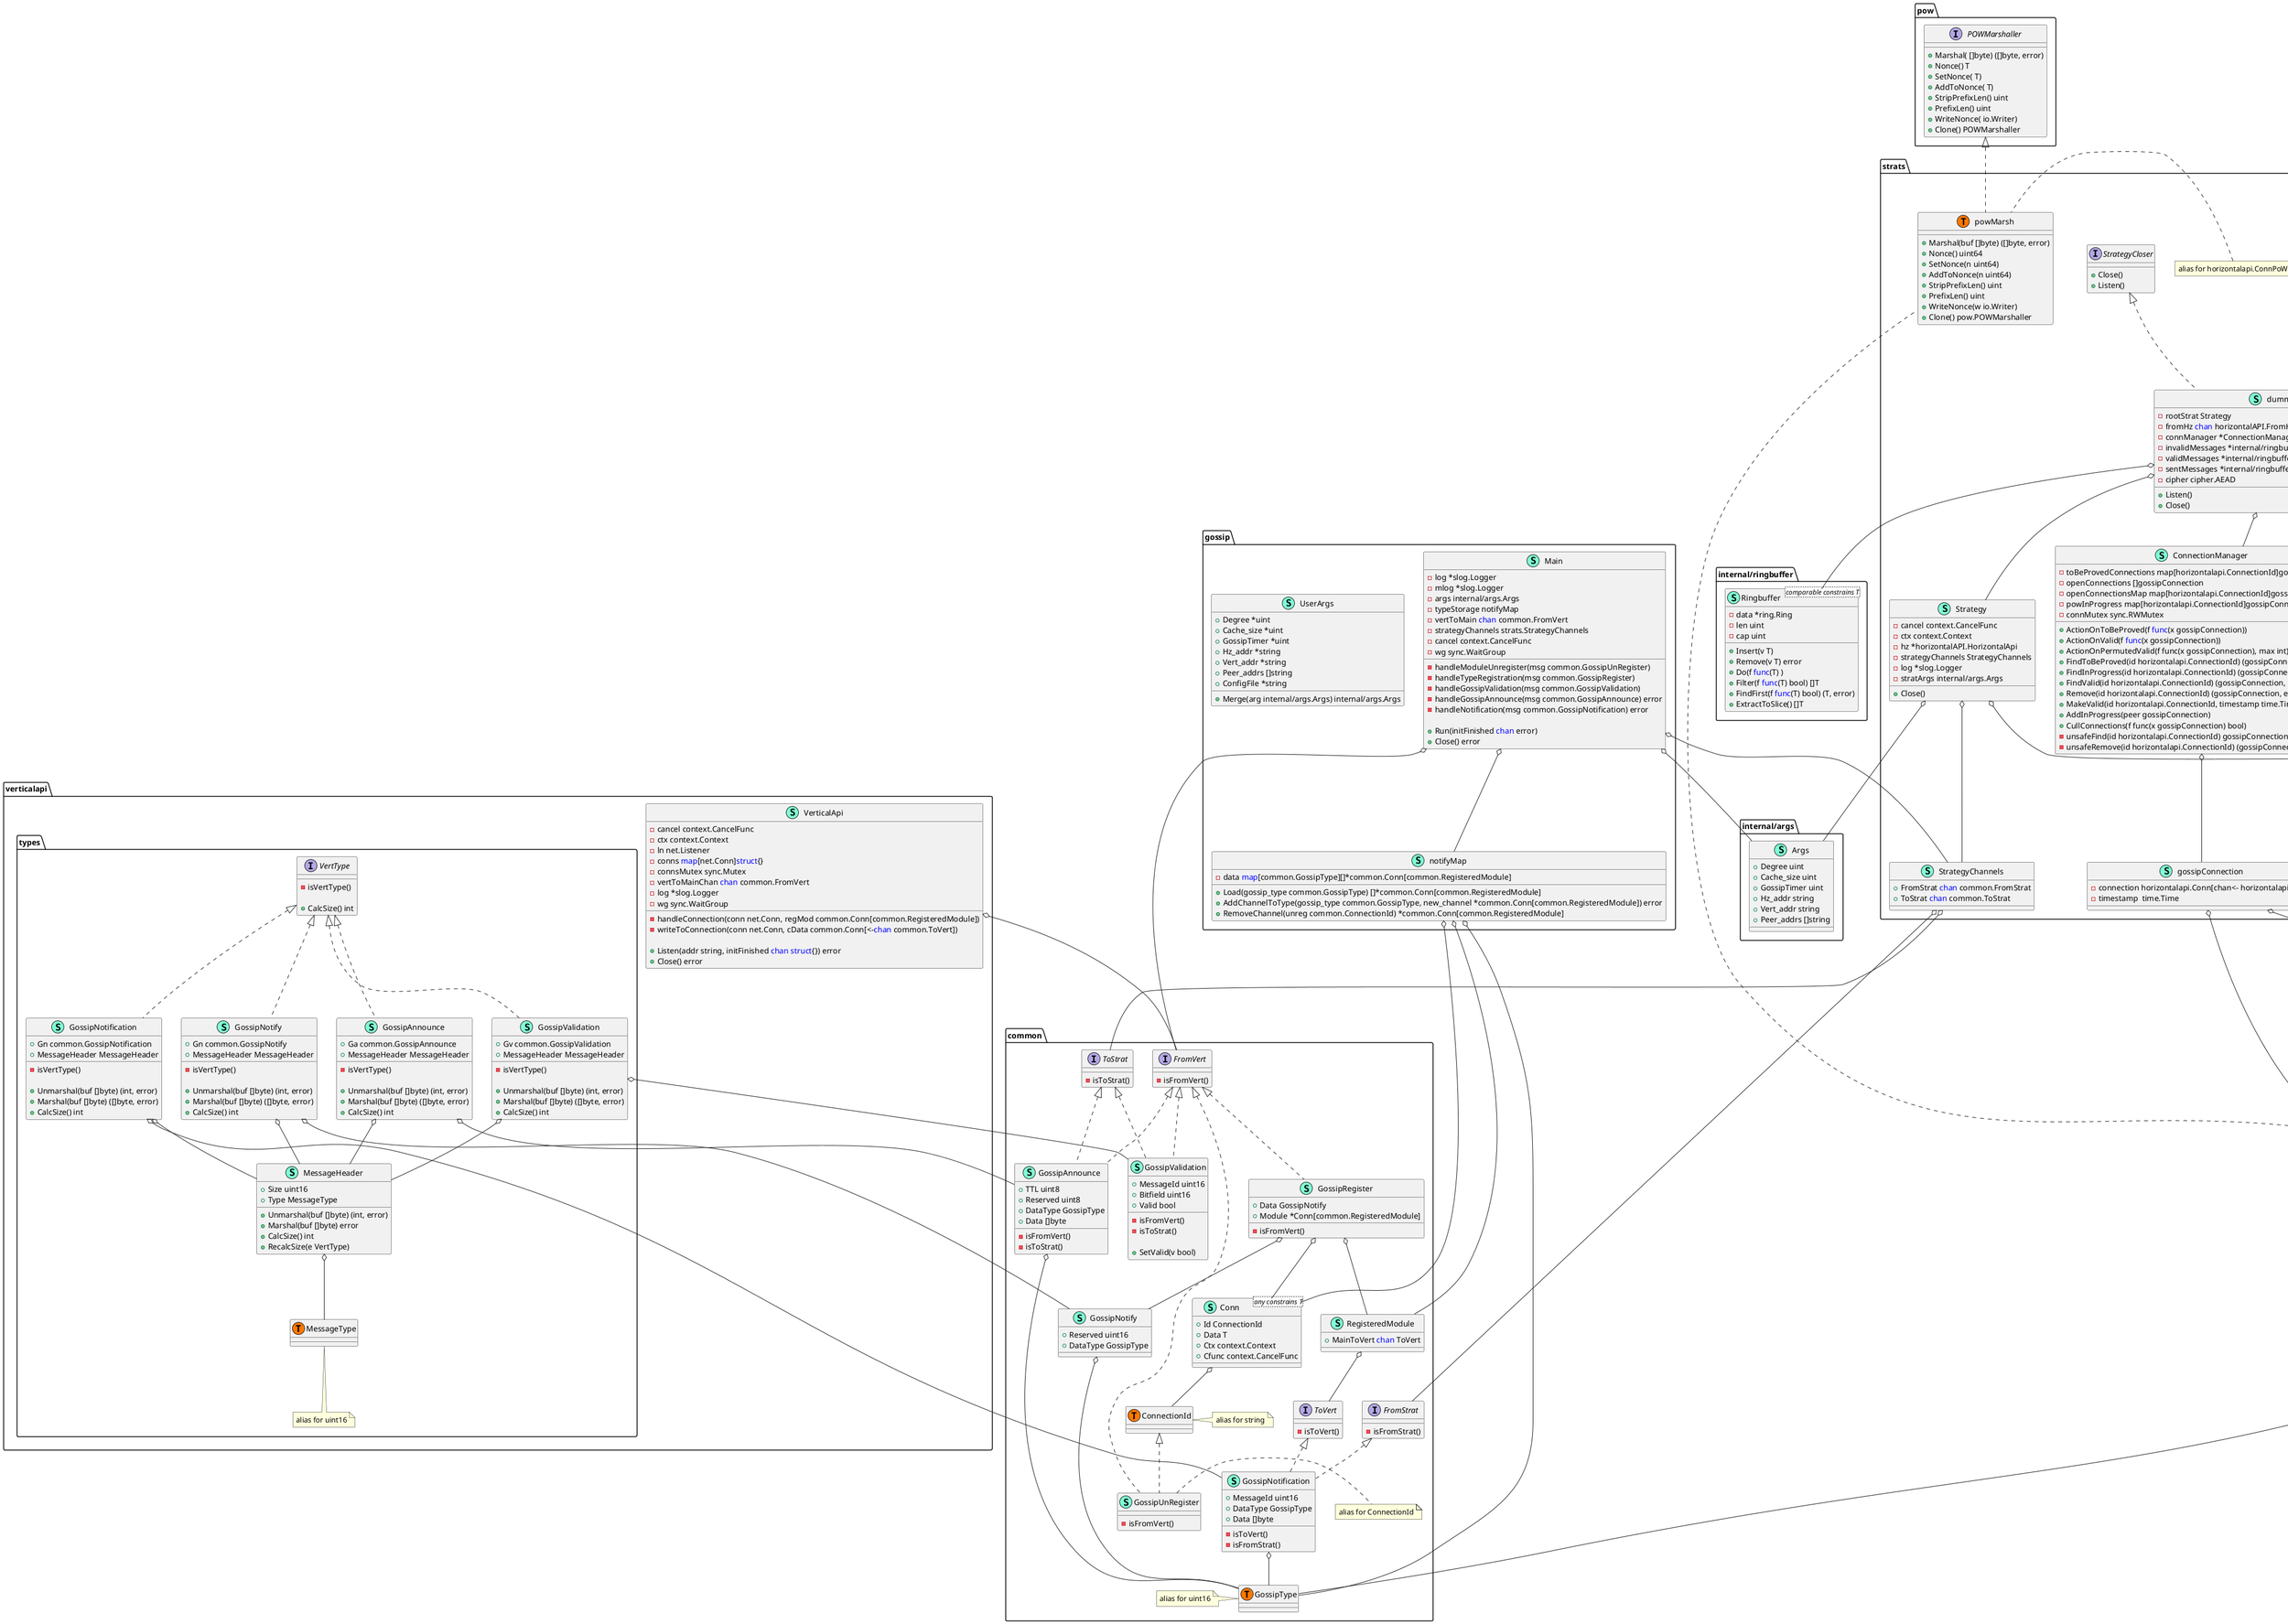 @startuml

left to right direction

namespace verticalapi {
	namespace types {
		class GossipAnnounce << (S,Aquamarine) >> {
			+ Ga common.GossipAnnounce
				+ MessageHeader MessageHeader

				- isVertType() 

				+ Unmarshal(buf []byte) (int, error)
				+ Marshal(buf []byte) ([]byte, error)
				+ CalcSize() int

		}
		class GossipNotification << (S,Aquamarine) >> {
			+ Gn common.GossipNotification
				+ MessageHeader MessageHeader

				- isVertType() 

				+ Unmarshal(buf []byte) (int, error)
				+ Marshal(buf []byte) ([]byte, error)
				+ CalcSize() int

		}
		class GossipNotify << (S,Aquamarine) >> {
			+ Gn common.GossipNotify
				+ MessageHeader MessageHeader

				- isVertType() 

				+ Unmarshal(buf []byte) (int, error)
				+ Marshal(buf []byte) ([]byte, error)
				+ CalcSize() int

		}
		class GossipValidation << (S,Aquamarine) >> {
			+ Gv common.GossipValidation
				+ MessageHeader MessageHeader

				- isVertType() 

				+ Unmarshal(buf []byte) (int, error)
				+ Marshal(buf []byte) ([]byte, error)
				+ CalcSize() int

		}
		class MessageHeader << (S,Aquamarine) >> {
			+ Size uint16
				+ Type MessageType

				+ Unmarshal(buf []byte) (int, error)
				+ Marshal(buf []byte) error
				+ CalcSize() int
				+ RecalcSize(e VertType) 

		}
		interface VertType  {
			- isVertType() 

				+ CalcSize() int

		}
		class MessageType << (T, #FF7700) >>  {
		}
		note right
			alias for uint16
		end note
	}
	class VerticalApi << (S,Aquamarine) >> {
		- cancel context.CancelFunc
			- ctx context.Context
			- ln net.Listener
			- conns <font color=blue>map</font>[net.Conn]<font color=blue>struct</font>{}
		- connsMutex sync.Mutex
			- vertToMainChan <font color=blue>chan</font> common.FromVert
			- log *slog.Logger
			- wg sync.WaitGroup

			- handleConnection(conn net.Conn, regMod common.Conn[common.RegisteredModule]) 
			- writeToConnection(conn net.Conn, cData common.Conn[<-<font color=blue>chan</font> common.ToVert]) 

			+ Listen(addr string, initFinished <font color=blue>chan</font> <font color=blue>struct</font>{}) error
			+ Close() error

	}
}

"verticalapi.types.VertType" <|.. "verticalapi.types.GossipAnnounce"
"verticalapi.types.VertType" <|.. "verticalapi.types.GossipNotification"
"verticalapi.types.VertType" <|.. "verticalapi.types.GossipNotify"
"verticalapi.types.VertType" <|.. "verticalapi.types.GossipValidation"

"verticalapi.types.GossipAnnounce" o-- "common.GossipAnnounce"
"verticalapi.types.GossipAnnounce" o-- "verticalapi.types.MessageHeader"
"verticalapi.types.GossipNotification" o-- "common.GossipNotification"
"verticalapi.types.GossipNotification" o-- "verticalapi.types.MessageHeader"
"verticalapi.types.GossipNotify" o-- "common.GossipNotify"
"verticalapi.types.GossipNotify" o-- "verticalapi.types.MessageHeader"
"verticalapi.types.GossipValidation" o-- "common.GossipValidation"
"verticalapi.types.GossipValidation" o-- "verticalapi.types.MessageHeader"
"verticalapi.types.MessageHeader" o-- "verticalapi.types.MessageType"

"verticalapi.VerticalApi" o-- "common.FromVert"

namespace internal/args {
	top to bottom direction

	class Args << (S,Aquamarine) >> {
		+ Degree uint
			+ Cache_size uint
			+ GossipTimer uint
			+ Hz_addr string
			+ Vert_addr string
			+ Peer_addrs []string

	}
}

namespace common {
	top to bottom direction

	class GossipType << (T, #FF7700) >>  {
	}
	note left
		alias for uint16
	end note

	class Conn<any constrains T> << (S,Aquamarine) >> {
		+ Id ConnectionId
		+ Data T
		+ Ctx context.Context
		+ Cfunc context.CancelFunc
	}

	interface FromStrat  {
		- isFromStrat() 
	}

	interface FromVert  {
		- isFromVert() 
	}

	class GossipAnnounce << (S,Aquamarine) >> {
		+ TTL uint8
			+ Reserved uint8
			+ DataType GossipType
			+ Data []byte

			- isFromVert() 
			- isToStrat() 
	}

	class GossipNotification << (S,Aquamarine) >> {
		+ MessageId uint16
			+ DataType GossipType
			+ Data []byte

			- isToVert() 
			- isFromStrat() 
	}

	class GossipNotify << (S,Aquamarine) >> {
		+ Reserved uint16
			+ DataType GossipType
	}

	class GossipRegister << (S,Aquamarine) >> {
		+ Data GossipNotify
			+ Module *Conn[common.RegisteredModule]

			- isFromVert() 
	}

	class GossipUnRegister << (S,Aquamarine) >> {
		- isFromVert() 
	}
	note right
		alias for ConnectionId
	end note

	class GossipValidation << (S,Aquamarine) >> {
		+ MessageId uint16
			+ Bitfield uint16
			+ Valid bool

			- isFromVert() 
			- isToStrat() 

			+ SetValid(v bool) 
	}

	class RegisteredModule << (S,Aquamarine) >> {
		+ MainToVert <font color=blue>chan</font> ToVert
	}

	interface ToStrat  {
		- isToStrat() 
	}

	interface ToVert  {
		- isToVert() 
	}

	class ConnectionId << (T, #FF7700) >>  {
	}
	note right
		alias for string
	end note
}

"common.FromStrat" <|.. "common.GossipNotification"

"common.ToVert" <|.. "common.GossipNotification"

"common.FromVert" <|.. "common.GossipAnnounce"
"common.FromVert" <|.. "common.GossipRegister"
"common.FromVert" <|.. "common.GossipUnRegister"
"common.FromVert" <|.. "common.GossipValidation"

"common.ToStrat" <|.. "common.GossipAnnounce"
"common.ToStrat" <|.. "common.GossipValidation"

"common.Conn" o-- "common.ConnectionId"
"common.GossipAnnounce" o-- "common.GossipType"
"common.GossipNotification" o-- "common.GossipType"
"common.GossipNotify" o-- "common.GossipType"
"common.GossipRegister" o-- "common.Conn"
"common.GossipRegister" o-- "common.RegisteredModule"
"common.GossipRegister" o-- "common.GossipNotify"
"common.RegisteredModule" o-- "common.ToVert"

"common.ConnectionId" <|.. "common.GossipUnRegister"

namespace gossip {
	top to bottom direction

	class Main << (S,Aquamarine) >> {
		- log *slog.Logger
			- mlog *slog.Logger
			- args internal/args.Args
			- typeStorage notifyMap
			- vertToMain <font color=blue>chan</font> common.FromVert
			- strategyChannels strats.StrategyChannels
			- cancel context.CancelFunc
			- wg sync.WaitGroup

			- handleModuleUnregister(msg common.GossipUnRegister) 
			- handleTypeRegistration(msg common.GossipRegister) 
			- handleGossipValidation(msg common.GossipValidation) 
			- handleGossipAnnounce(msg common.GossipAnnounce) error
			- handleNotification(msg common.GossipNotification) error

			+ Run(initFinished <font color=blue>chan</font> error) 
			+ Close() error

	}
	class UserArgs << (S,Aquamarine) >> {
		+ Degree *uint
			+ Cache_size *uint
			+ GossipTimer *uint
			+ Hz_addr *string
			+ Vert_addr *string
			+ Peer_addrs []string
			+ ConfigFile *string

			+ Merge(arg internal/args.Args) internal/args.Args

	}
	class notifyMap << (S,Aquamarine) >> {
		- data <font color=blue>map</font>[common.GossipType][]*common.Conn[common.RegisteredModule]

		+ Load(gossip_type common.GossipType) []*common.Conn[common.RegisteredModule]
		+ AddChannelToType(gossip_type common.GossipType, new_channel *common.Conn[common.RegisteredModule]) error
		+ RemoveChannel(unreg common.ConnectionId) *common.Conn[common.RegisteredModule]

	}
}

"gossip.Main" o-- "internal/args.Args"
"gossip.Main" o-- "gossip.notifyMap"
"gossip.Main" o-- "common.FromVert"
"gossip.Main" o-- "strats.StrategyChannels"

"gossip.notifyMap" o-- "common.Conn"
"gossip.notifyMap" o-- "common.RegisteredModule"
"gossip.notifyMap" o-- "common.GossipType"

namespace internal/packetcounter {
	top to bottom direction

	class Counter << (S,Aquamarine) >> {
		- t time.Time
			- cnt uint
			- do <font color=blue>func</font>(time.Time, uint) 
			- granularity time.Duration
			- mutex sync.Mutex

			+ Add(i uint) 
			+ Finalize() 
	}
}



namespace pow {
	top to bottom direction

	interface POWMarshaller  {
		+ Marshal( []byte) ([]byte, error)
			+ Nonce() T
			+ SetNonce( T) 
			+ AddToNonce( T) 
			+ StripPrefixLen() uint
			+ PrefixLen() uint
			+ WriteNonce( io.Writer) 
			+ Clone() POWMarshaller

	}
}



namespace internal/ringbuffer {
	top to bottom direction

	class Ringbuffer<comparable constrains T> << (S,Aquamarine) >> {
		- data *ring.Ring
			- len uint
			- cap uint

			+ Insert(v T) 
			+ Remove(v T) error
			+ Do(f <font color=blue>func</font>(T) ) 
			+ Filter(f <font color=blue>func</font>(T) bool) []T
			+ FindFirst(f <font color=blue>func</font>(T) bool) (T, error)
			+ ExtractToSlice() []T

	}
}



namespace strats {
	top to bottom direction

	class gossipConnection << (S,Aquamarine) >> {
		- connection horizontalapi.Conn[chan<- horizontalapi.ToHz]
		- timestamp  time.Time
	}

	class ConnectionManager << (S,Aquamarine) >> {
		- toBeProvedConnections map[horizontalapi.ConnectionId]gossipConnection
		- openConnections []gossipConnection
		- openConnectionsMap map[horizontalapi.ConnectionId]gossipConnection
		- powInProgress map[horizontalapi.ConnectionId]gossipConnection
		- connMutex sync.RWMutex

		+ ActionOnToBeProved(f <font color=blue>func</font>(x gossipConnection))
		+ ActionOnValid(f <font color=blue>func</font>(x gossipConnection))
		+ ActionOnPermutedValid(f func(x gossipConnection), max int)
		+ FindToBeProved(id horizontalapi.ConnectionId) (gossipConnection, bool)
		+ FindInProgress(id horizontalapi.ConnectionId) (gossipConnection, bool)
		+ FindValid(id horizontalapi.ConnectionId) (gossipConnection, bool)
		+ Remove(id horizontalapi.ConnectionId) (gossipConnection, error)
		+ MakeValid(id horizontalapi.ConnectionId, timestamp time.Time)
		+ AddInProgress(peer gossipConnection)
		+ CullConnections(f func(x gossipConnection) bool)
		- unsafeFind(id horizontalapi.ConnectionId) gossipConnection
		- unsafeRemove(id horizontalapi.ConnectionId) (gossipConnection, error)
	}

	class connCookie << (S,Aquamarine) >> {
		- chall []byte
		- timestamp time.Time
		- dest horizontalapi.ConnectionId

		+ Marshal() []byte
		+ Unmarshal(buf []byte)
		+ CreateCookie(aead cipher.AEAD) []byte
	}

	class Strategy << (S,Aquamarine) >> {
		- cancel context.CancelFunc
			- ctx context.Context
			- hz *horizontalAPI.HorizontalApi
			- strategyChannels StrategyChannels
			- log *slog.Logger
			- stratArgs internal/args.Args

			+ Close() 

	}
	class StrategyChannels << (S,Aquamarine) >> {
		+ FromStrat <font color=blue>chan</font> common.FromStrat
			+ ToStrat <font color=blue>chan</font> common.ToStrat

	}
	interface StrategyCloser  {
		+ Close() 
			+ Listen() 

	}
	class dummyStrat << (S,Aquamarine) >> {
		- rootStrat Strategy
		- fromHz <font color=blue>chan</font> horizontalAPI.FromHz
		- connManager *ConnectionManager
		- invalidMessages *internal/ringbuffer.Ringbuffer[storedMessage]
		- validMessages *internal/ringbuffer.Ringbuffer[storedMessage]
		- sentMessages *internal/ringbuffer.Ringbuffer[storedMessage]
		- cipher cipher.AEAD

		+ Listen() 
		+ Close() 
	}

	class powMarsh << (S,Aquamarine) >> {
		+ Marshal(buf []byte) ([]byte, error)
			+ Nonce() uint64
			+ SetNonce(n uint64) 
			+ AddToNonce(n uint64) 
			+ StripPrefixLen() uint
			+ PrefixLen() uint
			+ WriteNonce(w io.Writer) 
			+ Clone() pow.POWMarshaller
	}

	class storedMessage << (S,Aquamarine) >> {
		- counter int
			- message horizontalAPI.Push
	}

	class connCookie << (S,Aquamarine) >> {
		- chall []byte
			- timestamp time.Time
			- dest horizontalAPI.ConnectionId

			- createCookie(aead cipher.AEAD) []byte

			+ Marshal() []byte
			+ Unmarshal(buf []byte) 
	}

	class strats.powMarsh << (T, #FF7700) >>  {
	}
	note left
		alias for horizontalapi.ConnPoW
	end note
}

"strats.StrategyCloser" <|.. "strats.dummyStrat"
"pow.POWMarshaller" <|.. "strats.powMarsh"
"horizontalapi.ConnPoW" <|.. "strats.powMarsh"

"strats.storedMessage" o-- "horizontalapi.Push"

"strats.StrategyChannels" o-- "common.FromStrat"
"strats.StrategyChannels" o-- "common.ToStrat"

"strats.dummyStrat" o-- "strats.Strategy"
"strats.dummyStrat" o-- "strats.ConnectionManager"
"strats.dummyStrat" o-- "horizontalapi.FromHz"
"strats.dummyStrat" o-- "horizontalapi.NewConn"
"strats.dummyStrat" o-- "horizontalapi.ToHz"
"strats.dummyStrat" o-- "strats.storedMessage"
"strats.dummyStrat" o-- "internal/ringbuffer.Ringbuffer"

"strats.Strategy" o-- "horizontalapi.HorizontalApi"
"strats.Strategy" o-- "strats.StrategyChannels"
"strats.Strategy" o-- "internal/args.Args"

"strats.gossipConnection" o-- "horizontalapi.ToHz"
"strats.gossipConnection" o-- "horizontalapi.Conn"

"strats.ConnectionManager" o-- "horizontalapi.ConnectionId"
"strats.ConnectionManager" o-- "strats.gossipConnection"

"strats.connCookie" o-- "horizontalapi.ConnectionId"

namespace horizontalapi {
	top to bottom direction

	class Conn<any constrains T> << (S,Aquamarine) >> {
		+ Id ConnectionId
		+ Data T
		+ Ctx context.Context
		+ Cfunc context.CancelFunc
	}

	class ConnChall << (S,Aquamarine) >> {
		+ Id ConnectionId
		+ Cookie []byte

		- canFromHz() 
		- canToHz() 
		- isPow() bool
	}

	class ConnPoW << (S,Aquamarine) >> {
		+ Id ConnectionId
		+ PowNonce uint64
		+ Cookie []byte

		- canFromHz() 
		- canToHz() 
		- isPow() bool
	}

	class ConnReq << (S,Aquamarine) >> {
		+ Id ConnectionId

		- canFromHz() 
		- canToHz() 
		- isPow() bool
	}

	class PowChall << (S,Aquamarine) >> {
		+ Id ConnectionId
		+ Cookie []byte

		- canFromHz() 
		- canToHz() 
		- isPow() bool
	}

	class PowPoW << (S,Aquamarine) >> {
		+ Id ConnectionId
		+ PowNonce uint64
		+ Cookie []byte

		- canFromHz() 
		- canToHz() 
		- isPow() bool
	}

	class PowReq << (S,Aquamarine) >> {
		+ Id ConnectionId

		- canFromHz() 
		- canToHz() 
		- isPow() bool
	}

	interface FromHz  {
		- canFromHz() 
	}

	class Push << (S,Aquamarine) >> {
		+ Id ConnectionId
		+ TTL uint8
		+ GossipType common.GossipType
		+ MessageID uint16
		+ Payload []byte

		- canFromHz() 
		- canToHz() 
		- isPow() bool
	}

	interface ToHz  {
		- canToHz() 
		- isPow() bool

	}

	class Unregister << (S,Aquamarine) >> {
		- canFromHz() 

	}

	class horizontalapi.ConnectionId << (T, #FF7700) >>  {
	}
	note right
		alias for string/IP-Addr
	end note

	class horizontalapi.NewConn << (T, #FF7700) >>  {
	}
	note left
		alias for Conn[<font color=blue>chan</font> ToHz]
	end note

	class horizontalapi.Unregister << (T, #FF7700) >>  {
	}
	note right
		alias for ConnectionId
	end note

	class HorizontalApi << (S,Aquamarine) >> {
		- cancel context.CancelFunc
			- ctx context.Context
			- ln net.Listener
			- conns <font color=blue>map</font>[net.Conn]<font color=blue>struct</font>{}
		- connsMutex sync.Mutex
			- fromHzChan <font color=blue>chan</font> FromHz
			- log *slog.Logger
			- wg sync.WaitGroup
			- packetcounter *internal/packetcounter.Counter
			- packetcounterNonPow *internal/packetcounter.Counter

			- handleConnection(conn net.Conn, connData Conn) 
			- writeToConnection(conn net.Conn, c Conn) 

			+ Listen(addr string, newConn <font color=blue>chan</font> NewConn, initFinished <font color=blue>chan</font> <font color=blue>struct</font>{}) error
			+ AddNeighbors(dialer *net.Dialer, addrs ...string) ([]Conn, error)
			+ Close() error

	}
}

"horizontalapi.FromHz" <|.. "horizontalapi.ConnChall"
"horizontalapi.FromHz" <|.. "horizontalapi.ConnPoW"
"horizontalapi.FromHz" <|.. "horizontalapi.ConnReq"
"horizontalapi.FromHz" <|.. "horizontalapi.PowChall"
"horizontalapi.FromHz" <|.. "horizontalapi.PowPoW"
"horizontalapi.FromHz" <|.. "horizontalapi.PowReq"
"horizontalapi.FromHz" <|.. "horizontalapi.Push"
"horizontalapi.FromHz" <|.. "horizontalapi.Unregister"
"horizontalapi.ToHz" <|.. "horizontalapi.Push"
"horizontalapi.ToHz" <|.. "horizontalapi.ConnReq"
"horizontalapi.ToHz" <|.. "horizontalapi.ConnChall"
"horizontalapi.ToHz" <|.. "horizontalapi.ConnPoW"
"horizontalapi.ToHz" <|.. "horizontalapi.PowReq"
"horizontalapi.ToHz" <|.. "horizontalapi.PowChall"
"horizontalapi.ToHz" <|.. "horizontalapi.PowPoW"

"horizontalapi.HorizontalApi" o-- "horizontalapi.FromHz"
"horizontalapi.HorizontalApi" o-- "internal/packetcounter.Counter"

"horizontalapi.FromHz" <|.. "horizontalapi.NewConn"
"horizontalapi.ConnectionId" <|.. "horizontalapi.Unregister"
"horizontalapi.Conn" o-- "horizontalapi.ConnectionId"

"horizontalapi.ConnPoW" o-- "horizontalapi.ConnectionId"
"horizontalapi.ConnChall" o-- "horizontalapi.ConnectionId"
"horizontalapi.ConnReq" o-- "horizontalapi.ConnectionId"
"horizontalapi.PowPoW" o-- "horizontalapi.ConnectionId"
"horizontalapi.PowChall" o-- "horizontalapi.ConnectionId"
"horizontalapi.PowReq" o-- "horizontalapi.ConnectionId"
"horizontalapi.Push" o-- "common.GossipType"
"horizontalapi.Push" o-- "horizontalapi.ConnectionId"

' namespace internal/testlog {
' 	class TestHandler << (S,Aquamarine) >> {
' 		- handler slog.Handler
' 			- level slog.Level
' 
' 			+ Enabled(ctx context.Context, level slog.Level) bool
' 			+ Handle(ctx context.Context, r slog.Record) error
' 			+ WithAttrs(attrs []slog.Attr) slog.Handler
' 			+ WithGroup(name string) slog.Handler
' 
' 	}
' }

' namespace internal/testutils {
' 	class Event << (S,Aquamarine) >> {
' 		+ Time time.Time
' 			+ Level int
' 			+ Msg string
' 			+ Id common.ConnectionId
' 			+ MsgId uint16
' 			+ MsgType common.GossipType
' 			+ Cnt uint
' 			+ TimeBucket time.Time
' 
' 	}
' 	class Graph << (S,Aquamarine) >> {
' 		+ Nodes []node
' 			+ Edges [][]uint
' 
' 			+ CalcDistances(start uint) <font color=blue>map</font>[uint]uint
' 
' 	}
' 	class Tester << (S,Aquamarine) >> {
' 		- logChan <font color=blue>chan</font> Event
' 			- busyChan <font color=blue>chan</font> common.GossipType
' 			- closers []io.Closer
' 			- state testState
' 			- tmin time.Time
' 			- tmax time.Time
' 			- durSec float64
' 			- distanceBook distanceBook
' 			- cfunc context.CancelFunc
' 
' 			+ G Graph
' 			+ Peers <font color=blue>map</font>[uint]*peer
' 			+ PeersLut <font color=blue>map</font>[common.ConnectionId]uint
' 			+ Events []Event
' 
' 			+ Startup(startIp string) error
' 			+ RegisterAllPeersForType(gtype common.GossipType) error
' 			+ WaitUntilSilent(ctx context.Context, all bool, gtype common.GossipType, interval time.Duration) error
' 			+ Teardown() error
' 			+ ProcessReachedWhen(gtype common.GossipType, any bool) (data.ReachedWhenAll, error)
' 			+ ProcessReachedDistCnt(startNode uint, gtype common.GossipType, all bool) (data.ReachedDistCntAll, <font color=blue>map</font>[uint]uint, error)
' 			+ ProcessGraphDistCnt(startNode uint) (data.CntDistancesAll, error)
' 			+ ProcessSentPackets(gtype common.GossipType, all bool) (data.SentPacketsCntAll, error)
' 
' 	}
' 	class distanceBook << (S,Aquamarine) >> {
' 		- valid bool
' 			- startNode uint
' 			- nodeToDist <font color=blue>map</font>[uint]uint
' 			- distOrd []uint
' 			- distMaxCnt <font color=blue>map</font>[uint]uint
' 
' 			- processingSetupForDistance(genDistances <font color=blue>func</font>(uint) <font color=blue>map</font>[uint]uint, startNode uint) <font color=blue>map</font>[uint]uint
' 
' 	}
' 	interface marshaler  {
' 		+ Marshal(buf []byte) ([]byte, error)
' 
' 	}
' 	class node << (S,Aquamarine) >> {
' 		+ Degree *uint
' 			+ Cache_size *uint
' 			+ GossipTimer *uint
' 
' 			+ UnmarshalJSON(data []byte) error
' 
' 	}
' 	class peer << (S,Aquamarine) >> {
' 		- idx uint
' 			- id common.ConnectionId
' 			- a internal/args.Args
' 			- conn net.Conn
' 			- dialer *net.Dialer
' 
' 			- close() 
' 			- connect() error
' 			- markAllValid() 
' 
' 			+ String() string
' 			+ SendMsg(v marshaler) error
' 
' 	}
' 	class testState << (S,Aquamarine) >> {
' 		+ String() string
' 
' 	}
' 	class internal/testutils.testState << (T, #FF7700) >>  {
' 	}
' 	class todo_bookkeeping << (S,Aquamarine) >> {
' 		- node uint
' 			- dist uint
' 
' 	}
' }
' 
' "internal/testutils.Event" o-- "common.ConnectionId"
' "internal/testutils.Event" o-- "common.GossipType"
' "internal/testutils.Event" o-- "time.Time"
' "internal/testutils.Graph" o-- "internal/testutils.node"
' "internal/testutils.Tester" o-- "common.ConnectionId"
' "internal/testutils.Tester" o-- "internal/testutils.Event"
' "internal/testutils.Tester" o-- "internal/testutils.Graph"
' "internal/testutils.Tester" o-- "internal/testutils.peer"
' 
' "internal/testutils.marshaler" <|-- "verticalapi.types.GossipAnnounce"
' "internal/testutils.marshaler" <|-- "verticalapi.types.GossipNotify"
' "internal/testutils.marshaler" <|-- "verticalapi.types.GossipNotification"
' "internal/testutils.marshaler" <|-- "verticalapi.types.GossipValidation"
' 
' "internal/testutils.marshaler" <|-- "strats.powMarsh"

' namespace data {
' 	class CntDistances << (S,Aquamarine) >> {
' 		+ Distance uint
' 			+ Cnt uint
' 
' 	}
' 	class ReachedDistCnt << (S,Aquamarine) >> {
' 		+ TimeUnixSec float64
' 			+ Distance uint
' 			+ CntReachedSameDistance uint
' 
' 	}
' 	class ReachedWhen << (S,Aquamarine) >> {
' 		+ TimeUnixSec float64
' 			+ TimePercent float64
' 
' 	}
' 	class ReachedWhenAll << (S,Aquamarine) >> {
' 		+ WriteCss(fn string) error
' 
' 	}
' 	class SentPacketsCnt << (S,Aquamarine) >> {
' 		+ TimeUnixSec float64
' 			+ Cnt uint
' 
' 	}
' 	class data.CntDistancesAll << (T, #FF7700) >>  {
' 	}
' 	class data.ReachedDistCntAll << (T, #FF7700) >>  {
' 	}
' 	class data.ReachedWhenAll << (T, #FF7700) >>  {
' 	}
' 	class data.SentPacketsCntAll << (T, #FF7700) >>  {
' 	}
' }
' 
' "data.<font color=blue>map</font>[uint]ReachedWhen" #.. "data.ReachedWhenAll"
' "data.[]CntDistances" #.. "data.CntDistancesAll"
' "data.[]ReachedDistCnt" #.. "data.ReachedDistCntAll"
' "data.[]SentPacketsCnt" #.. "data.SentPacketsCntAll"

@enduml
